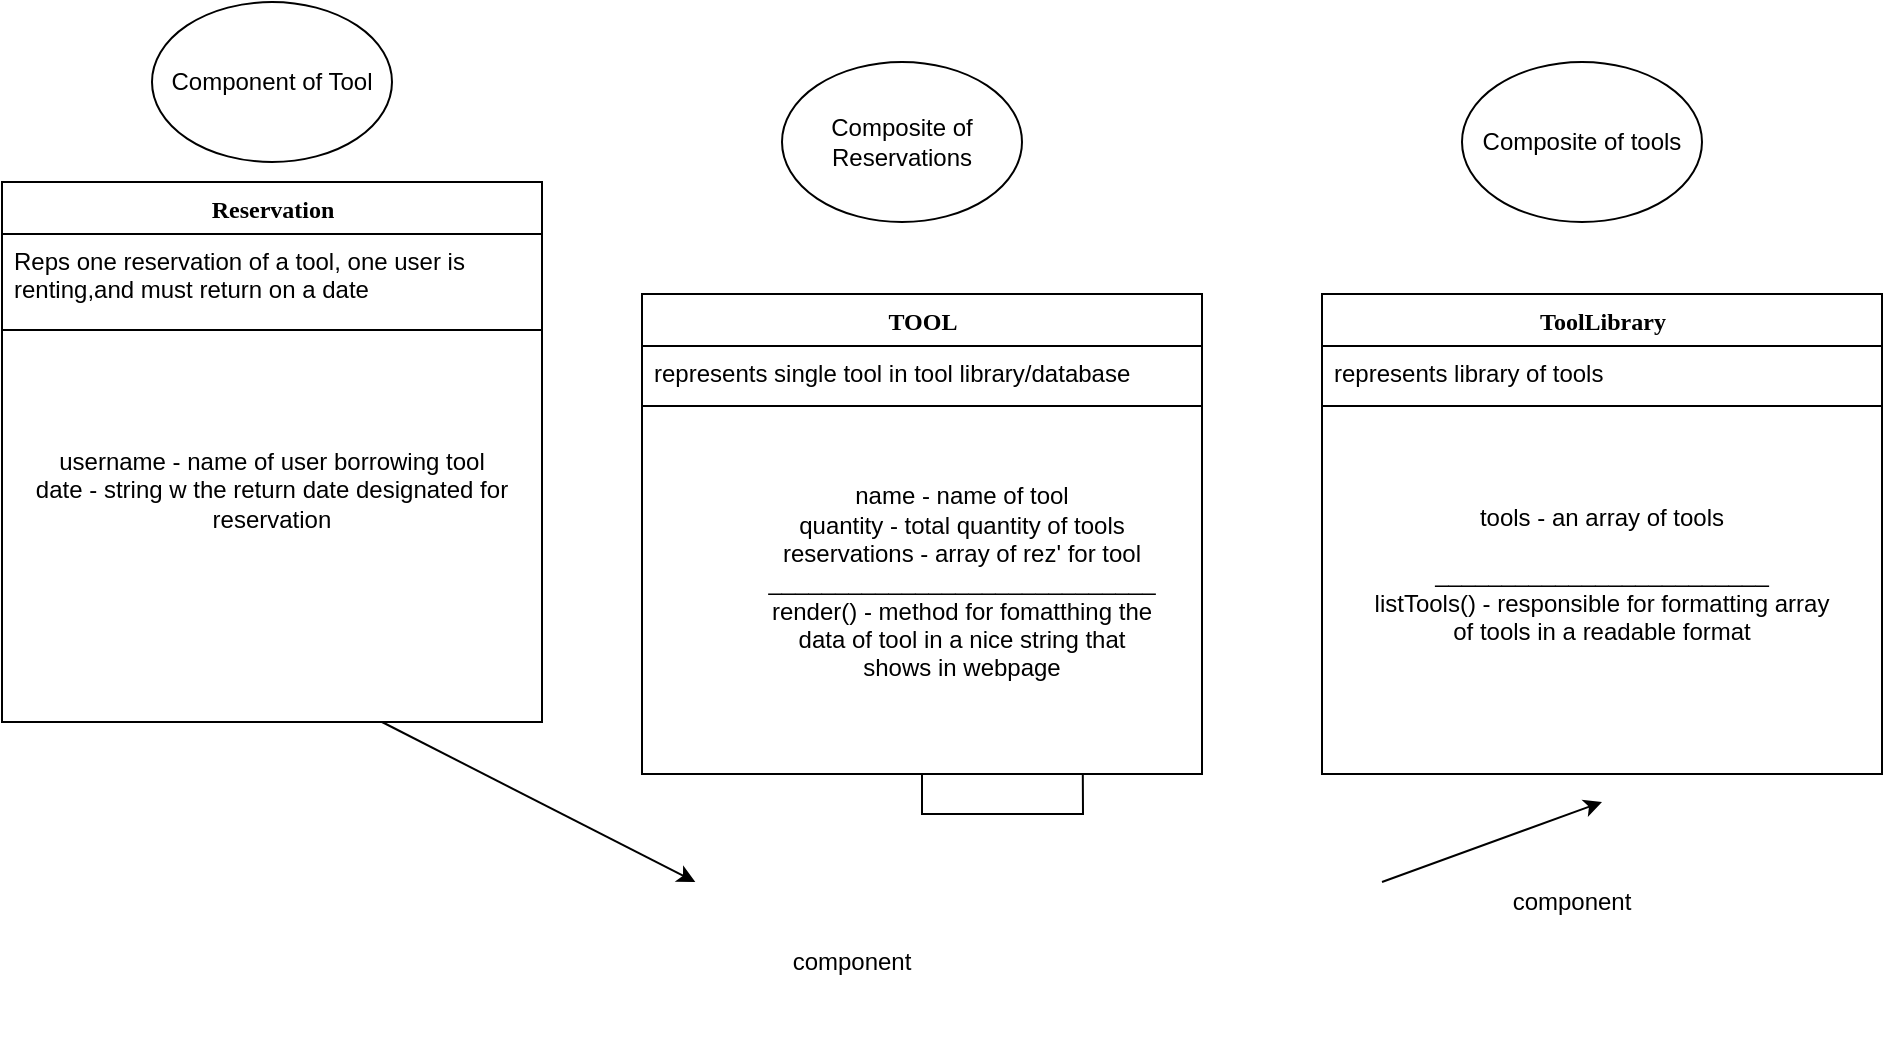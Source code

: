 <mxfile version="14.6.6" type="github">
  <diagram name="Page-1" id="6133507b-19e7-1e82-6fc7-422aa6c4b21f">
    <mxGraphModel dx="1426" dy="670" grid="1" gridSize="10" guides="1" tooltips="1" connect="1" arrows="1" fold="1" page="1" pageScale="1" pageWidth="1100" pageHeight="850" background="none" math="0" shadow="0">
      <root>
        <mxCell id="0" />
        <mxCell id="1" parent="0" />
        <mxCell id="b94bc138ca980ef-13" style="edgeStyle=orthogonalEdgeStyle;rounded=0;html=1;dashed=1;labelBackgroundColor=none;startArrow=none;startFill=0;startSize=8;endArrow=open;endFill=0;endSize=16;fontFamily=Verdana;fontSize=12;" parent="1" source="235556782a83e6d0-1" edge="1">
          <mxGeometry relative="1" as="geometry">
            <Array as="points">
              <mxPoint x="115" y="260" />
              <mxPoint x="240" y="260" />
            </Array>
            <mxPoint x="240" y="336" as="targetPoint" />
          </mxGeometry>
        </mxCell>
        <mxCell id="235556782a83e6d0-1" value="Reservation" style="swimlane;html=1;fontStyle=1;align=center;verticalAlign=top;childLayout=stackLayout;horizontal=1;startSize=26;horizontalStack=0;resizeParent=1;resizeLast=0;collapsible=1;marginBottom=0;swimlaneFillColor=#ffffff;rounded=0;shadow=0;comic=0;labelBackgroundColor=none;strokeWidth=1;fillColor=none;fontFamily=Verdana;fontSize=12" parent="1" vertex="1">
          <mxGeometry x="30" y="110" width="270" height="270" as="geometry" />
        </mxCell>
        <mxCell id="235556782a83e6d0-2" value="Reps one reservation of a tool, one user is renting,and must return on a date " style="text;html=1;strokeColor=none;fillColor=none;align=left;verticalAlign=top;spacingLeft=4;spacingRight=4;whiteSpace=wrap;overflow=hidden;rotatable=0;points=[[0,0.5],[1,0.5]];portConstraint=eastwest;" parent="235556782a83e6d0-1" vertex="1">
          <mxGeometry y="26" width="270" height="44" as="geometry" />
        </mxCell>
        <mxCell id="235556782a83e6d0-6" value="" style="line;html=1;strokeWidth=1;fillColor=none;align=left;verticalAlign=middle;spacingTop=-1;spacingLeft=3;spacingRight=3;rotatable=0;labelPosition=right;points=[];portConstraint=eastwest;" parent="235556782a83e6d0-1" vertex="1">
          <mxGeometry y="70" width="270" height="8" as="geometry" />
        </mxCell>
        <mxCell id="H9A49DeLrnGwZCXKj2Uz-13" value="&lt;div&gt;username - name of user borrowing tool&lt;/div&gt;&lt;div&gt;date - string w the return date designated for &lt;br&gt;&lt;/div&gt;&lt;div&gt;reservation&lt;br&gt;&lt;/div&gt;" style="text;html=1;strokeColor=none;fillColor=none;align=center;verticalAlign=middle;whiteSpace=wrap;rounded=0;" vertex="1" parent="235556782a83e6d0-1">
          <mxGeometry y="78" width="270" height="152" as="geometry" />
        </mxCell>
        <mxCell id="H9A49DeLrnGwZCXKj2Uz-2" style="edgeStyle=orthogonalEdgeStyle;rounded=0;orthogonalLoop=1;jettySize=auto;html=1;" edge="1" parent="1" source="78961159f06e98e8-69">
          <mxGeometry relative="1" as="geometry">
            <mxPoint x="570" y="320" as="targetPoint" />
          </mxGeometry>
        </mxCell>
        <mxCell id="78961159f06e98e8-69" value="TOOL" style="swimlane;html=1;fontStyle=1;align=center;verticalAlign=top;childLayout=stackLayout;horizontal=1;startSize=26;horizontalStack=0;resizeParent=1;resizeLast=0;collapsible=1;marginBottom=0;swimlaneFillColor=#ffffff;rounded=0;shadow=0;comic=0;labelBackgroundColor=none;strokeWidth=1;fillColor=none;fontFamily=Verdana;fontSize=12" parent="1" vertex="1">
          <mxGeometry x="350" y="166" width="280" height="240" as="geometry" />
        </mxCell>
        <mxCell id="78961159f06e98e8-70" value="represents single tool in tool library/database" style="text;html=1;strokeColor=none;fillColor=none;align=left;verticalAlign=top;spacingLeft=4;spacingRight=4;whiteSpace=wrap;overflow=hidden;rotatable=0;points=[[0,0.5],[1,0.5]];portConstraint=eastwest;" parent="78961159f06e98e8-69" vertex="1">
          <mxGeometry y="26" width="280" height="26" as="geometry" />
        </mxCell>
        <mxCell id="78961159f06e98e8-77" value="" style="line;html=1;strokeWidth=1;fillColor=none;align=left;verticalAlign=middle;spacingTop=-1;spacingLeft=3;spacingRight=3;rotatable=0;labelPosition=right;points=[];portConstraint=eastwest;" parent="78961159f06e98e8-69" vertex="1">
          <mxGeometry y="52" width="280" height="8" as="geometry" />
        </mxCell>
        <mxCell id="H9A49DeLrnGwZCXKj2Uz-4" value="&lt;div&gt;name - name of tool&lt;/div&gt;&lt;div&gt;quantity - total quantity of tools &lt;br&gt;&lt;/div&gt;&lt;div&gt;reservations - array of rez&#39; for tool&lt;/div&gt;&lt;div&gt;_____________________________&lt;br&gt;&lt;/div&gt;&lt;div&gt;render() - method for fomatthing the data of tool in a nice string that shows in webpage&lt;br&gt;&lt;/div&gt;" style="text;html=1;strokeColor=none;fillColor=none;align=center;verticalAlign=middle;whiteSpace=wrap;rounded=0;" vertex="1" parent="1">
          <mxGeometry x="410" y="230" width="200" height="160" as="geometry" />
        </mxCell>
        <mxCell id="H9A49DeLrnGwZCXKj2Uz-7" value="ToolLibrary" style="swimlane;html=1;fontStyle=1;align=center;verticalAlign=top;childLayout=stackLayout;horizontal=1;startSize=26;horizontalStack=0;resizeParent=1;resizeLast=0;collapsible=1;marginBottom=0;swimlaneFillColor=#ffffff;rounded=0;shadow=0;comic=0;labelBackgroundColor=none;strokeWidth=1;fillColor=none;fontFamily=Verdana;fontSize=12" vertex="1" parent="1">
          <mxGeometry x="690" y="166" width="280" height="240" as="geometry" />
        </mxCell>
        <mxCell id="H9A49DeLrnGwZCXKj2Uz-8" value="represents library of tools" style="text;html=1;strokeColor=none;fillColor=none;align=left;verticalAlign=top;spacingLeft=4;spacingRight=4;whiteSpace=wrap;overflow=hidden;rotatable=0;points=[[0,0.5],[1,0.5]];portConstraint=eastwest;" vertex="1" parent="H9A49DeLrnGwZCXKj2Uz-7">
          <mxGeometry y="26" width="280" height="26" as="geometry" />
        </mxCell>
        <mxCell id="H9A49DeLrnGwZCXKj2Uz-9" value="" style="line;html=1;strokeWidth=1;fillColor=none;align=left;verticalAlign=middle;spacingTop=-1;spacingLeft=3;spacingRight=3;rotatable=0;labelPosition=right;points=[];portConstraint=eastwest;" vertex="1" parent="H9A49DeLrnGwZCXKj2Uz-7">
          <mxGeometry y="52" width="280" height="8" as="geometry" />
        </mxCell>
        <mxCell id="H9A49DeLrnGwZCXKj2Uz-10" value="&lt;div&gt;tools - an array of tools&lt;br&gt;&lt;/div&gt;&lt;div&gt;&lt;br&gt;&lt;/div&gt;&lt;div&gt;_________________________&lt;/div&gt;&lt;div&gt;listTools() - responsible for formatting array &lt;br&gt;&lt;/div&gt;&lt;div&gt;of tools in a readable format&lt;br&gt;&lt;/div&gt;" style="text;html=1;strokeColor=none;fillColor=none;align=center;verticalAlign=middle;whiteSpace=wrap;rounded=0;" vertex="1" parent="H9A49DeLrnGwZCXKj2Uz-7">
          <mxGeometry y="60" width="280" height="160" as="geometry" />
        </mxCell>
        <mxCell id="H9A49DeLrnGwZCXKj2Uz-14" value="Composite of tools" style="ellipse;whiteSpace=wrap;html=1;" vertex="1" parent="1">
          <mxGeometry x="760" y="50" width="120" height="80" as="geometry" />
        </mxCell>
        <mxCell id="H9A49DeLrnGwZCXKj2Uz-19" value="" style="endArrow=classic;html=1;" edge="1" parent="1" target="H9A49DeLrnGwZCXKj2Uz-20">
          <mxGeometry width="50" height="50" relative="1" as="geometry">
            <mxPoint x="220" y="380" as="sourcePoint" />
            <mxPoint x="340" y="400" as="targetPoint" />
          </mxGeometry>
        </mxCell>
        <mxCell id="H9A49DeLrnGwZCXKj2Uz-20" value="component " style="text;html=1;strokeColor=none;fillColor=none;align=center;verticalAlign=middle;whiteSpace=wrap;rounded=0;" vertex="1" parent="1">
          <mxGeometry x="350" y="460" width="210" height="80" as="geometry" />
        </mxCell>
        <mxCell id="H9A49DeLrnGwZCXKj2Uz-21" value="component " style="text;html=1;strokeColor=none;fillColor=none;align=center;verticalAlign=middle;whiteSpace=wrap;rounded=0;" vertex="1" parent="1">
          <mxGeometry x="710" y="430" width="210" height="80" as="geometry" />
        </mxCell>
        <mxCell id="H9A49DeLrnGwZCXKj2Uz-25" value="" style="endArrow=classic;html=1;" edge="1" parent="1">
          <mxGeometry width="50" height="50" relative="1" as="geometry">
            <mxPoint x="720" y="460" as="sourcePoint" />
            <mxPoint x="830" y="420" as="targetPoint" />
          </mxGeometry>
        </mxCell>
        <mxCell id="H9A49DeLrnGwZCXKj2Uz-26" value="Composite of Reservations" style="ellipse;whiteSpace=wrap;html=1;" vertex="1" parent="1">
          <mxGeometry x="420" y="50" width="120" height="80" as="geometry" />
        </mxCell>
        <mxCell id="H9A49DeLrnGwZCXKj2Uz-27" value="Component of Tool" style="ellipse;whiteSpace=wrap;html=1;" vertex="1" parent="1">
          <mxGeometry x="105" y="20" width="120" height="80" as="geometry" />
        </mxCell>
      </root>
    </mxGraphModel>
  </diagram>
</mxfile>
